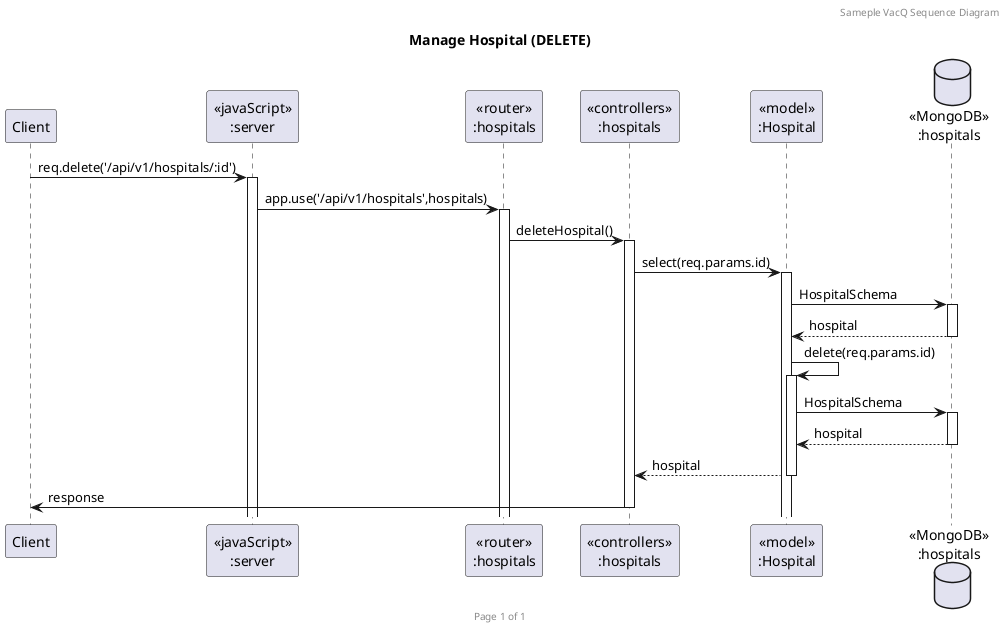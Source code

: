 @startuml Manage Hospital (DELETE)

header Sameple VacQ Sequence Diagram
footer Page %page% of %lastpage%
title "Manage Hospital (DELETE)"

participant "Client" as client
participant "<<javaScript>>\n:server" as server
participant "<<router>>\n:hospitals" as routerHospitals
participant "<<controllers>>\n:hospitals" as controllersHospitals
participant "<<model>>\n:Hospital" as modelHospital
database "<<MongoDB>>\n:hospitals" as HospitalsDatabase

client->server ++:req.delete('/api/v1/hospitals/:id')
server->routerHospitals ++:app.use('/api/v1/hospitals',hospitals)
routerHospitals -> controllersHospitals ++:deleteHospital()
controllersHospitals->modelHospital ++:select(req.params.id)
modelHospital ->HospitalsDatabase ++: HospitalSchema
HospitalsDatabase --> modelHospital --: hospital
modelHospital->modelHospital ++:delete(req.params.id)
modelHospital ->HospitalsDatabase ++: HospitalSchema
HospitalsDatabase --> modelHospital --: hospital
controllersHospitals <-- modelHospital --:hospital
controllersHospitals->client --:response

@enduml
